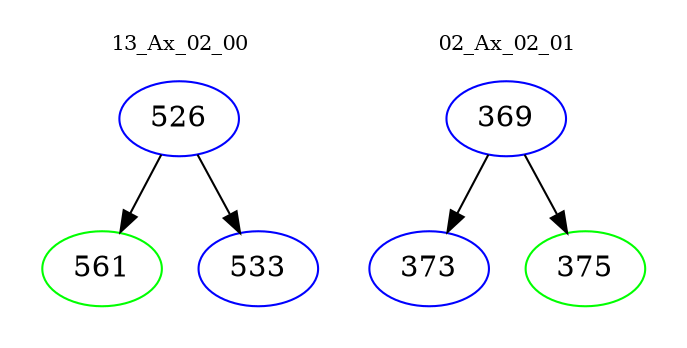 digraph{
subgraph cluster_0 {
color = white
label = "13_Ax_02_00";
fontsize=10;
T0_526 [label="526", color="blue"]
T0_526 -> T0_561 [color="black"]
T0_561 [label="561", color="green"]
T0_526 -> T0_533 [color="black"]
T0_533 [label="533", color="blue"]
}
subgraph cluster_1 {
color = white
label = "02_Ax_02_01";
fontsize=10;
T1_369 [label="369", color="blue"]
T1_369 -> T1_373 [color="black"]
T1_373 [label="373", color="blue"]
T1_369 -> T1_375 [color="black"]
T1_375 [label="375", color="green"]
}
}
